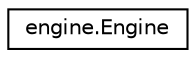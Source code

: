 digraph "Graphical Class Hierarchy"
{
 // LATEX_PDF_SIZE
  edge [fontname="Helvetica",fontsize="10",labelfontname="Helvetica",labelfontsize="10"];
  node [fontname="Helvetica",fontsize="10",shape=record];
  rankdir="LR";
  Node0 [label="engine.Engine",height=0.2,width=0.4,color="black", fillcolor="white", style="filled",URL="$de/d57/classengine_1_1Engine.html",tooltip=" "];
}
